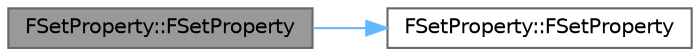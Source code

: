 digraph "FSetProperty::FSetProperty"
{
 // INTERACTIVE_SVG=YES
 // LATEX_PDF_SIZE
  bgcolor="transparent";
  edge [fontname=Helvetica,fontsize=10,labelfontname=Helvetica,labelfontsize=10];
  node [fontname=Helvetica,fontsize=10,shape=box,height=0.2,width=0.4];
  rankdir="LR";
  Node1 [id="Node000001",label="FSetProperty::FSetProperty",height=0.2,width=0.4,color="gray40", fillcolor="grey60", style="filled", fontcolor="black",tooltip="Constructor used for constructing compiled in properties."];
  Node1 -> Node2 [id="edge1_Node000001_Node000002",color="steelblue1",style="solid",tooltip=" "];
  Node2 [id="Node000002",label="FSetProperty::FSetProperty",height=0.2,width=0.4,color="grey40", fillcolor="white", style="filled",URL="$da/d7f/classFSetProperty.html#aa50603640e72d3ef79399e44e6a70ca4",tooltip=" "];
}

